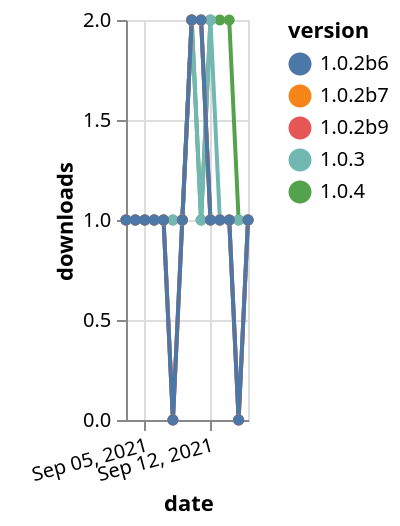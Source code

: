 {"$schema": "https://vega.github.io/schema/vega-lite/v5.json", "description": "A simple bar chart with embedded data.", "data": {"values": [{"date": "2021-09-03", "total": 166, "delta": 1, "version": "1.0.4"}, {"date": "2021-09-04", "total": 167, "delta": 1, "version": "1.0.4"}, {"date": "2021-09-05", "total": 168, "delta": 1, "version": "1.0.4"}, {"date": "2021-09-06", "total": 169, "delta": 1, "version": "1.0.4"}, {"date": "2021-09-07", "total": 170, "delta": 1, "version": "1.0.4"}, {"date": "2021-09-08", "total": 171, "delta": 1, "version": "1.0.4"}, {"date": "2021-09-09", "total": 172, "delta": 1, "version": "1.0.4"}, {"date": "2021-09-10", "total": 174, "delta": 2, "version": "1.0.4"}, {"date": "2021-09-11", "total": 175, "delta": 1, "version": "1.0.4"}, {"date": "2021-09-12", "total": 177, "delta": 2, "version": "1.0.4"}, {"date": "2021-09-13", "total": 179, "delta": 2, "version": "1.0.4"}, {"date": "2021-09-14", "total": 181, "delta": 2, "version": "1.0.4"}, {"date": "2021-09-15", "total": 182, "delta": 1, "version": "1.0.4"}, {"date": "2021-09-16", "total": 183, "delta": 1, "version": "1.0.4"}, {"date": "2021-09-03", "total": 160, "delta": 1, "version": "1.0.3"}, {"date": "2021-09-04", "total": 161, "delta": 1, "version": "1.0.3"}, {"date": "2021-09-05", "total": 162, "delta": 1, "version": "1.0.3"}, {"date": "2021-09-06", "total": 163, "delta": 1, "version": "1.0.3"}, {"date": "2021-09-07", "total": 164, "delta": 1, "version": "1.0.3"}, {"date": "2021-09-08", "total": 165, "delta": 1, "version": "1.0.3"}, {"date": "2021-09-09", "total": 166, "delta": 1, "version": "1.0.3"}, {"date": "2021-09-10", "total": 168, "delta": 2, "version": "1.0.3"}, {"date": "2021-09-11", "total": 169, "delta": 1, "version": "1.0.3"}, {"date": "2021-09-12", "total": 171, "delta": 2, "version": "1.0.3"}, {"date": "2021-09-13", "total": 172, "delta": 1, "version": "1.0.3"}, {"date": "2021-09-14", "total": 173, "delta": 1, "version": "1.0.3"}, {"date": "2021-09-15", "total": 174, "delta": 1, "version": "1.0.3"}, {"date": "2021-09-16", "total": 175, "delta": 1, "version": "1.0.3"}, {"date": "2021-09-03", "total": 168, "delta": 1, "version": "1.0.2b7"}, {"date": "2021-09-04", "total": 169, "delta": 1, "version": "1.0.2b7"}, {"date": "2021-09-05", "total": 170, "delta": 1, "version": "1.0.2b7"}, {"date": "2021-09-06", "total": 171, "delta": 1, "version": "1.0.2b7"}, {"date": "2021-09-07", "total": 172, "delta": 1, "version": "1.0.2b7"}, {"date": "2021-09-08", "total": 172, "delta": 0, "version": "1.0.2b7"}, {"date": "2021-09-09", "total": 173, "delta": 1, "version": "1.0.2b7"}, {"date": "2021-09-10", "total": 175, "delta": 2, "version": "1.0.2b7"}, {"date": "2021-09-11", "total": 177, "delta": 2, "version": "1.0.2b7"}, {"date": "2021-09-12", "total": 178, "delta": 1, "version": "1.0.2b7"}, {"date": "2021-09-13", "total": 179, "delta": 1, "version": "1.0.2b7"}, {"date": "2021-09-14", "total": 180, "delta": 1, "version": "1.0.2b7"}, {"date": "2021-09-15", "total": 180, "delta": 0, "version": "1.0.2b7"}, {"date": "2021-09-16", "total": 181, "delta": 1, "version": "1.0.2b7"}, {"date": "2021-09-03", "total": 157, "delta": 1, "version": "1.0.2b9"}, {"date": "2021-09-04", "total": 158, "delta": 1, "version": "1.0.2b9"}, {"date": "2021-09-05", "total": 159, "delta": 1, "version": "1.0.2b9"}, {"date": "2021-09-06", "total": 160, "delta": 1, "version": "1.0.2b9"}, {"date": "2021-09-07", "total": 161, "delta": 1, "version": "1.0.2b9"}, {"date": "2021-09-08", "total": 161, "delta": 0, "version": "1.0.2b9"}, {"date": "2021-09-09", "total": 162, "delta": 1, "version": "1.0.2b9"}, {"date": "2021-09-10", "total": 164, "delta": 2, "version": "1.0.2b9"}, {"date": "2021-09-11", "total": 166, "delta": 2, "version": "1.0.2b9"}, {"date": "2021-09-12", "total": 167, "delta": 1, "version": "1.0.2b9"}, {"date": "2021-09-13", "total": 168, "delta": 1, "version": "1.0.2b9"}, {"date": "2021-09-14", "total": 169, "delta": 1, "version": "1.0.2b9"}, {"date": "2021-09-15", "total": 169, "delta": 0, "version": "1.0.2b9"}, {"date": "2021-09-16", "total": 170, "delta": 1, "version": "1.0.2b9"}, {"date": "2021-09-03", "total": 154, "delta": 1, "version": "1.0.2b6"}, {"date": "2021-09-04", "total": 155, "delta": 1, "version": "1.0.2b6"}, {"date": "2021-09-05", "total": 156, "delta": 1, "version": "1.0.2b6"}, {"date": "2021-09-06", "total": 157, "delta": 1, "version": "1.0.2b6"}, {"date": "2021-09-07", "total": 158, "delta": 1, "version": "1.0.2b6"}, {"date": "2021-09-08", "total": 158, "delta": 0, "version": "1.0.2b6"}, {"date": "2021-09-09", "total": 159, "delta": 1, "version": "1.0.2b6"}, {"date": "2021-09-10", "total": 161, "delta": 2, "version": "1.0.2b6"}, {"date": "2021-09-11", "total": 163, "delta": 2, "version": "1.0.2b6"}, {"date": "2021-09-12", "total": 164, "delta": 1, "version": "1.0.2b6"}, {"date": "2021-09-13", "total": 165, "delta": 1, "version": "1.0.2b6"}, {"date": "2021-09-14", "total": 166, "delta": 1, "version": "1.0.2b6"}, {"date": "2021-09-15", "total": 166, "delta": 0, "version": "1.0.2b6"}, {"date": "2021-09-16", "total": 167, "delta": 1, "version": "1.0.2b6"}]}, "width": "container", "mark": {"type": "line", "point": {"filled": true}}, "encoding": {"x": {"field": "date", "type": "temporal", "timeUnit": "yearmonthdate", "title": "date", "axis": {"labelAngle": -15}}, "y": {"field": "delta", "type": "quantitative", "title": "downloads"}, "color": {"field": "version", "type": "nominal"}, "tooltip": {"field": "delta"}}}
